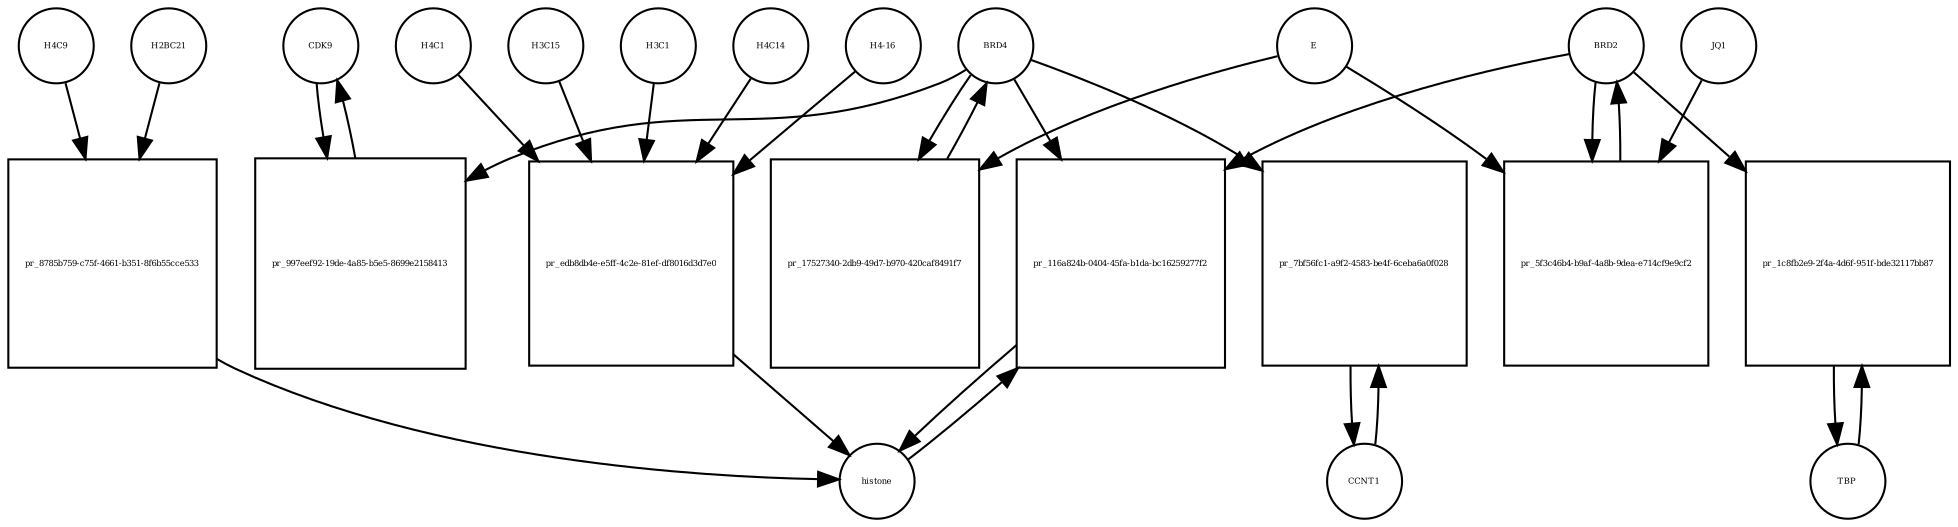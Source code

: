 strict digraph  {
CDK9 [annotation="", bipartite=0, cls=macromolecule, fontsize=4, label=CDK9, shape=circle];
"pr_997eef92-19de-4a85-b5e5-8699e2158413" [annotation="", bipartite=1, cls=process, fontsize=4, label="pr_997eef92-19de-4a85-b5e5-8699e2158413", shape=square];
BRD4 [annotation="", bipartite=0, cls=macromolecule, fontsize=4, label=BRD4, shape=circle];
CCNT1 [annotation="", bipartite=0, cls=macromolecule, fontsize=4, label=CCNT1, shape=circle];
"pr_7bf56fc1-a9f2-4583-be4f-6ceba6a0f028" [annotation="", bipartite=1, cls=process, fontsize=4, label="pr_7bf56fc1-a9f2-4583-be4f-6ceba6a0f028", shape=square];
histone [annotation="", bipartite=0, cls=complex, fontsize=4, label=histone, shape=circle];
"pr_116a824b-0404-45fa-b1da-bc16259277f2" [annotation="", bipartite=1, cls=process, fontsize=4, label="pr_116a824b-0404-45fa-b1da-bc16259277f2", shape=square];
BRD2 [annotation="", bipartite=0, cls=macromolecule, fontsize=4, label=BRD2, shape=circle];
"pr_17527340-2db9-49d7-b970-420caf8491f7" [annotation="", bipartite=1, cls=process, fontsize=4, label="pr_17527340-2db9-49d7-b970-420caf8491f7", shape=square];
E [annotation=urn_miriam_ncbiprotein_BCD58755, bipartite=0, cls=macromolecule, fontsize=4, label=E, shape=circle];
H4C14 [annotation="", bipartite=0, cls=macromolecule, fontsize=4, label=H4C14, shape=circle];
"pr_edb8db4e-e5ff-4c2e-81ef-df8016d3d7e0" [annotation="", bipartite=1, cls=process, fontsize=4, label="pr_edb8db4e-e5ff-4c2e-81ef-df8016d3d7e0", shape=square];
"H4-16" [annotation="", bipartite=0, cls=macromolecule, fontsize=4, label="H4-16", shape=circle];
H4C1 [annotation="", bipartite=0, cls=macromolecule, fontsize=4, label=H4C1, shape=circle];
H3C15 [annotation="", bipartite=0, cls=macromolecule, fontsize=4, label=H3C15, shape=circle];
H3C1 [annotation="", bipartite=0, cls=macromolecule, fontsize=4, label=H3C1, shape=circle];
"pr_5f3c46b4-b9af-4a8b-9dea-e714cf9e9cf2" [annotation="", bipartite=1, cls=process, fontsize=4, label="pr_5f3c46b4-b9af-4a8b-9dea-e714cf9e9cf2", shape=square];
JQ1 [annotation="", bipartite=0, cls=macromolecule, fontsize=4, label=JQ1, shape=circle];
TBP [annotation="", bipartite=0, cls=macromolecule, fontsize=4, label=TBP, shape=circle];
"pr_1c8fb2e9-2f4a-4d6f-951f-bde32117bb87" [annotation="", bipartite=1, cls=process, fontsize=4, label="pr_1c8fb2e9-2f4a-4d6f-951f-bde32117bb87", shape=square];
H4C9 [annotation="", bipartite=0, cls=macromolecule, fontsize=4, label=H4C9, shape=circle];
"pr_8785b759-c75f-4661-b351-8f6b55cce533" [annotation="", bipartite=1, cls=process, fontsize=4, label="pr_8785b759-c75f-4661-b351-8f6b55cce533", shape=square];
H2BC21 [annotation="", bipartite=0, cls=macromolecule, fontsize=4, label=H2BC21, shape=circle];
CDK9 -> "pr_997eef92-19de-4a85-b5e5-8699e2158413"  [annotation="", interaction_type=consumption];
"pr_997eef92-19de-4a85-b5e5-8699e2158413" -> CDK9  [annotation="", interaction_type=production];
BRD4 -> "pr_997eef92-19de-4a85-b5e5-8699e2158413"  [annotation=urn_miriam_taxonomy_10090, interaction_type=catalysis];
BRD4 -> "pr_7bf56fc1-a9f2-4583-be4f-6ceba6a0f028"  [annotation="", interaction_type=catalysis];
BRD4 -> "pr_116a824b-0404-45fa-b1da-bc16259277f2"  [annotation="urn_miriam_doi_10.1038%2Fnsmb.3228.|urn_miriam_doi_10.1016%2Fj.molcel.2008.01.018", interaction_type=catalysis];
BRD4 -> "pr_17527340-2db9-49d7-b970-420caf8491f7"  [annotation="", interaction_type=consumption];
CCNT1 -> "pr_7bf56fc1-a9f2-4583-be4f-6ceba6a0f028"  [annotation="", interaction_type=consumption];
"pr_7bf56fc1-a9f2-4583-be4f-6ceba6a0f028" -> CCNT1  [annotation="", interaction_type=production];
histone -> "pr_116a824b-0404-45fa-b1da-bc16259277f2"  [annotation="", interaction_type=consumption];
"pr_116a824b-0404-45fa-b1da-bc16259277f2" -> histone  [annotation="", interaction_type=production];
BRD2 -> "pr_116a824b-0404-45fa-b1da-bc16259277f2"  [annotation="urn_miriam_doi_10.1038%2Fnsmb.3228.|urn_miriam_doi_10.1016%2Fj.molcel.2008.01.018", interaction_type=catalysis];
BRD2 -> "pr_5f3c46b4-b9af-4a8b-9dea-e714cf9e9cf2"  [annotation="", interaction_type=consumption];
BRD2 -> "pr_1c8fb2e9-2f4a-4d6f-951f-bde32117bb87"  [annotation="urn_miriam_doi_10.1007%2Fs11010-006-9223-6", interaction_type=catalysis];
"pr_17527340-2db9-49d7-b970-420caf8491f7" -> BRD4  [annotation="", interaction_type=production];
E -> "pr_17527340-2db9-49d7-b970-420caf8491f7"  [annotation="urn_miriam_doi_10.1038%2Fs41586-020-2286-9", interaction_type=inhibition];
E -> "pr_5f3c46b4-b9af-4a8b-9dea-e714cf9e9cf2"  [annotation="urn_miriam_doi_10.1038%2Fs41586-020-2286-9|urn_miriam_doi_10.1080%2F15592294.2018.1469891", interaction_type=inhibition];
H4C14 -> "pr_edb8db4e-e5ff-4c2e-81ef-df8016d3d7e0"  [annotation="", interaction_type=consumption];
"pr_edb8db4e-e5ff-4c2e-81ef-df8016d3d7e0" -> histone  [annotation="", interaction_type=production];
"H4-16" -> "pr_edb8db4e-e5ff-4c2e-81ef-df8016d3d7e0"  [annotation="", interaction_type=consumption];
H4C1 -> "pr_edb8db4e-e5ff-4c2e-81ef-df8016d3d7e0"  [annotation="", interaction_type=consumption];
H3C15 -> "pr_edb8db4e-e5ff-4c2e-81ef-df8016d3d7e0"  [annotation="", interaction_type=consumption];
H3C1 -> "pr_edb8db4e-e5ff-4c2e-81ef-df8016d3d7e0"  [annotation="", interaction_type=consumption];
"pr_5f3c46b4-b9af-4a8b-9dea-e714cf9e9cf2" -> BRD2  [annotation="", interaction_type=production];
JQ1 -> "pr_5f3c46b4-b9af-4a8b-9dea-e714cf9e9cf2"  [annotation="urn_miriam_doi_10.1038%2Fs41586-020-2286-9|urn_miriam_doi_10.1080%2F15592294.2018.1469891", interaction_type=inhibition];
TBP -> "pr_1c8fb2e9-2f4a-4d6f-951f-bde32117bb87"  [annotation="", interaction_type=consumption];
"pr_1c8fb2e9-2f4a-4d6f-951f-bde32117bb87" -> TBP  [annotation="", interaction_type=production];
H4C9 -> "pr_8785b759-c75f-4661-b351-8f6b55cce533"  [annotation="", interaction_type=consumption];
"pr_8785b759-c75f-4661-b351-8f6b55cce533" -> histone  [annotation="", interaction_type=production];
H2BC21 -> "pr_8785b759-c75f-4661-b351-8f6b55cce533"  [annotation="", interaction_type=consumption];
}
